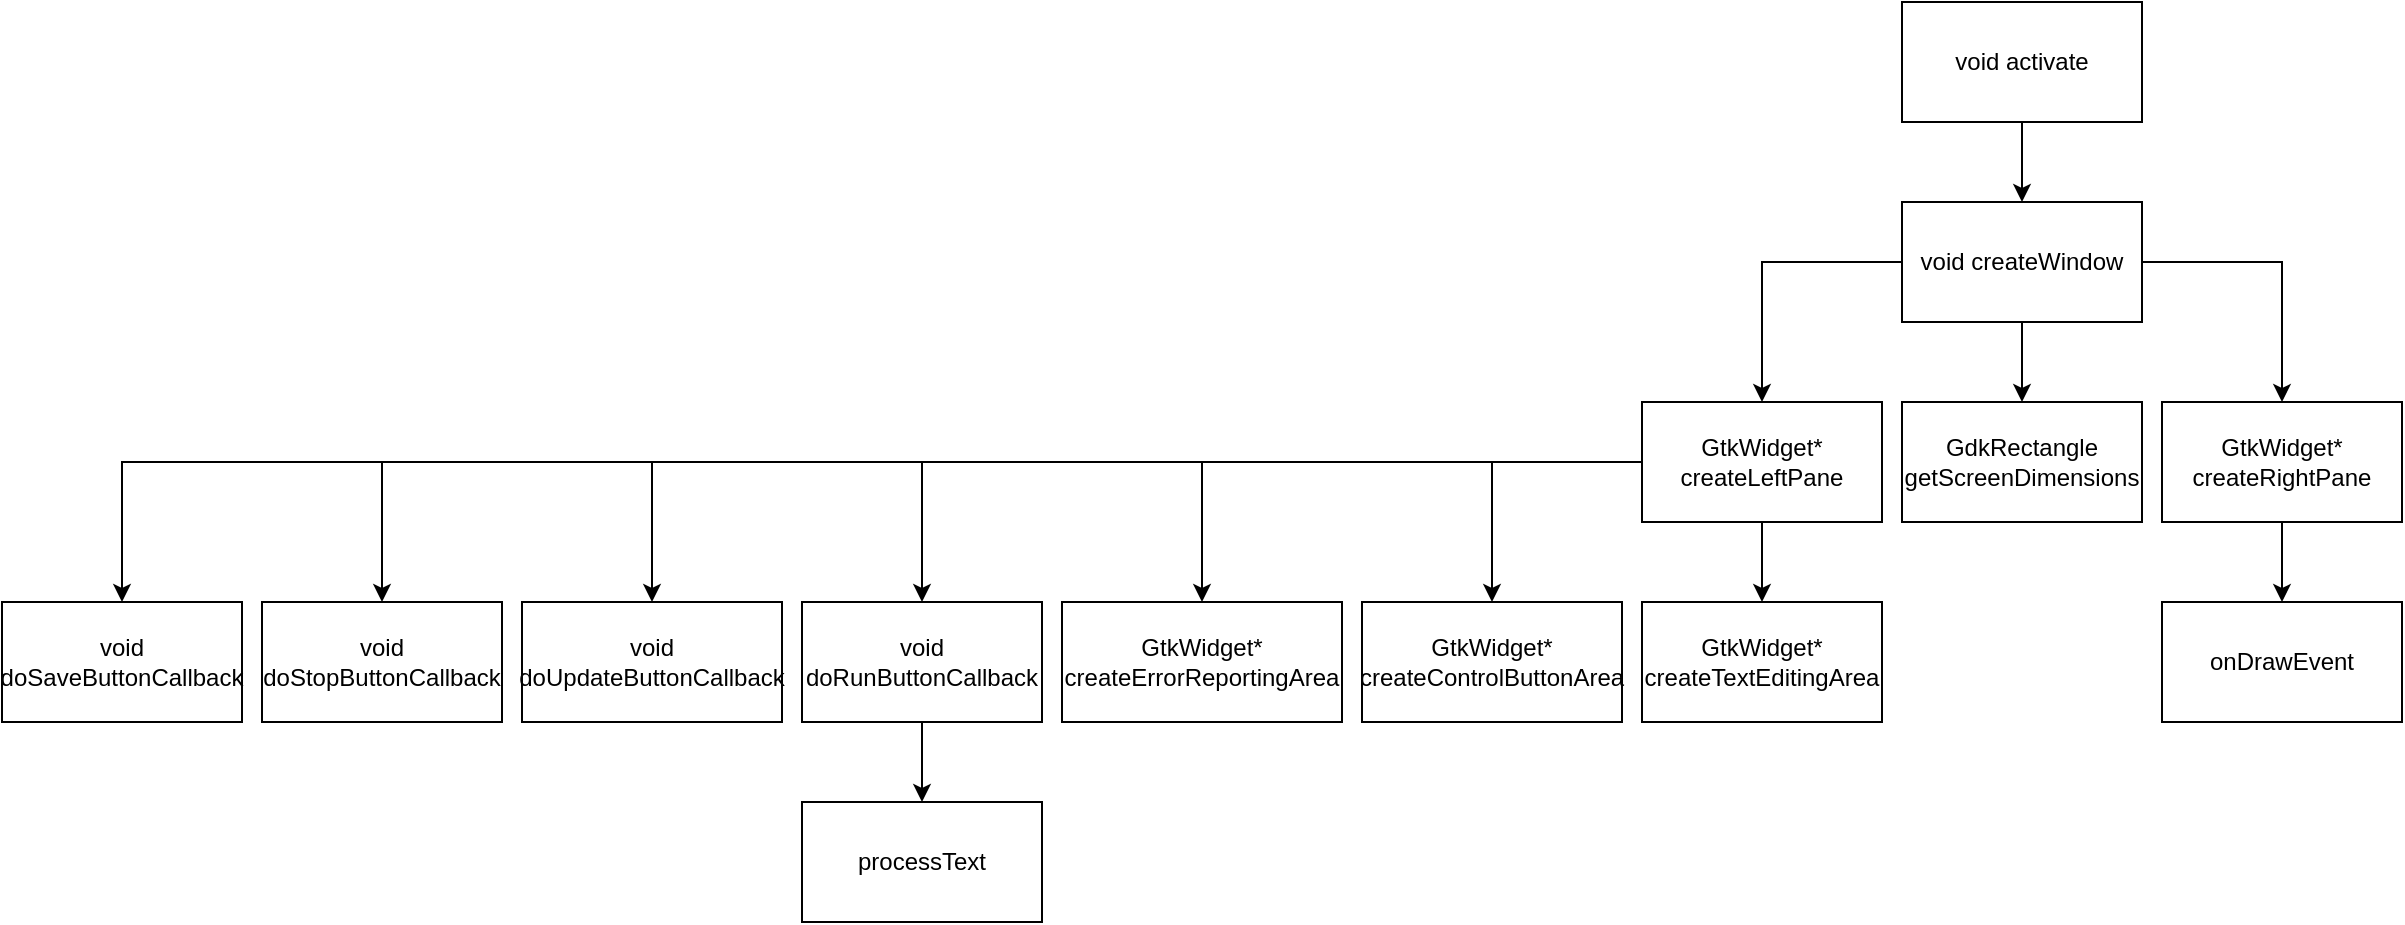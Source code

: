 <mxfile version="20.8.10" type="device"><diagram name="Page-1" id="FDEsQF78AyGf8hy0jBhi"><mxGraphModel dx="1877" dy="653" grid="1" gridSize="10" guides="1" tooltips="1" connect="1" arrows="1" fold="1" page="1" pageScale="1" pageWidth="827" pageHeight="1169" math="0" shadow="0"><root><mxCell id="0"/><mxCell id="1" parent="0"/><mxCell id="QrrPjAa9m4TOiJlIWJQG-3" style="edgeStyle=orthogonalEdgeStyle;rounded=0;orthogonalLoop=1;jettySize=auto;html=1;entryX=0.5;entryY=0;entryDx=0;entryDy=0;" edge="1" parent="1" source="QrrPjAa9m4TOiJlIWJQG-1" target="QrrPjAa9m4TOiJlIWJQG-2"><mxGeometry relative="1" as="geometry"/></mxCell><mxCell id="QrrPjAa9m4TOiJlIWJQG-1" value="void activate" style="rounded=0;whiteSpace=wrap;html=1;" vertex="1" parent="1"><mxGeometry x="360" y="180" width="120" height="60" as="geometry"/></mxCell><mxCell id="QrrPjAa9m4TOiJlIWJQG-5" style="edgeStyle=orthogonalEdgeStyle;rounded=0;orthogonalLoop=1;jettySize=auto;html=1;entryX=0.5;entryY=0;entryDx=0;entryDy=0;" edge="1" parent="1" source="QrrPjAa9m4TOiJlIWJQG-2" target="QrrPjAa9m4TOiJlIWJQG-4"><mxGeometry relative="1" as="geometry"/></mxCell><mxCell id="QrrPjAa9m4TOiJlIWJQG-7" style="edgeStyle=orthogonalEdgeStyle;rounded=0;orthogonalLoop=1;jettySize=auto;html=1;entryX=0.5;entryY=0;entryDx=0;entryDy=0;" edge="1" parent="1" source="QrrPjAa9m4TOiJlIWJQG-2" target="QrrPjAa9m4TOiJlIWJQG-6"><mxGeometry relative="1" as="geometry"/></mxCell><mxCell id="QrrPjAa9m4TOiJlIWJQG-9" style="edgeStyle=orthogonalEdgeStyle;rounded=0;orthogonalLoop=1;jettySize=auto;html=1;entryX=0.5;entryY=0;entryDx=0;entryDy=0;" edge="1" parent="1" source="QrrPjAa9m4TOiJlIWJQG-2" target="QrrPjAa9m4TOiJlIWJQG-8"><mxGeometry relative="1" as="geometry"/></mxCell><mxCell id="QrrPjAa9m4TOiJlIWJQG-2" value="void createWindow" style="rounded=0;whiteSpace=wrap;html=1;" vertex="1" parent="1"><mxGeometry x="360" y="280" width="120" height="60" as="geometry"/></mxCell><mxCell id="QrrPjAa9m4TOiJlIWJQG-4" value="GdkRectangle getScreenDimensions" style="rounded=0;whiteSpace=wrap;html=1;" vertex="1" parent="1"><mxGeometry x="360" y="380" width="120" height="60" as="geometry"/></mxCell><mxCell id="QrrPjAa9m4TOiJlIWJQG-11" style="edgeStyle=orthogonalEdgeStyle;rounded=0;orthogonalLoop=1;jettySize=auto;html=1;entryX=0.5;entryY=0;entryDx=0;entryDy=0;" edge="1" parent="1" source="QrrPjAa9m4TOiJlIWJQG-6" target="QrrPjAa9m4TOiJlIWJQG-10"><mxGeometry relative="1" as="geometry"/></mxCell><mxCell id="QrrPjAa9m4TOiJlIWJQG-13" style="edgeStyle=orthogonalEdgeStyle;rounded=0;orthogonalLoop=1;jettySize=auto;html=1;entryX=0.5;entryY=0;entryDx=0;entryDy=0;" edge="1" parent="1" source="QrrPjAa9m4TOiJlIWJQG-6" target="QrrPjAa9m4TOiJlIWJQG-12"><mxGeometry relative="1" as="geometry"/></mxCell><mxCell id="QrrPjAa9m4TOiJlIWJQG-16" style="edgeStyle=orthogonalEdgeStyle;rounded=0;orthogonalLoop=1;jettySize=auto;html=1;entryX=0.5;entryY=0;entryDx=0;entryDy=0;" edge="1" parent="1" source="QrrPjAa9m4TOiJlIWJQG-6" target="QrrPjAa9m4TOiJlIWJQG-14"><mxGeometry relative="1" as="geometry"/></mxCell><mxCell id="QrrPjAa9m4TOiJlIWJQG-18" style="edgeStyle=orthogonalEdgeStyle;rounded=0;orthogonalLoop=1;jettySize=auto;html=1;entryX=0.5;entryY=0;entryDx=0;entryDy=0;" edge="1" parent="1" source="QrrPjAa9m4TOiJlIWJQG-6" target="QrrPjAa9m4TOiJlIWJQG-17"><mxGeometry relative="1" as="geometry"/></mxCell><mxCell id="QrrPjAa9m4TOiJlIWJQG-22" style="edgeStyle=orthogonalEdgeStyle;rounded=0;orthogonalLoop=1;jettySize=auto;html=1;" edge="1" parent="1" source="QrrPjAa9m4TOiJlIWJQG-6" target="QrrPjAa9m4TOiJlIWJQG-21"><mxGeometry relative="1" as="geometry"/></mxCell><mxCell id="QrrPjAa9m4TOiJlIWJQG-24" style="edgeStyle=orthogonalEdgeStyle;rounded=0;orthogonalLoop=1;jettySize=auto;html=1;entryX=0.5;entryY=0;entryDx=0;entryDy=0;" edge="1" parent="1" source="QrrPjAa9m4TOiJlIWJQG-6" target="QrrPjAa9m4TOiJlIWJQG-23"><mxGeometry relative="1" as="geometry"/></mxCell><mxCell id="QrrPjAa9m4TOiJlIWJQG-26" style="edgeStyle=orthogonalEdgeStyle;rounded=0;orthogonalLoop=1;jettySize=auto;html=1;entryX=0.5;entryY=0;entryDx=0;entryDy=0;" edge="1" parent="1" source="QrrPjAa9m4TOiJlIWJQG-6" target="QrrPjAa9m4TOiJlIWJQG-25"><mxGeometry relative="1" as="geometry"/></mxCell><mxCell id="QrrPjAa9m4TOiJlIWJQG-6" value="GtkWidget* createLeftPane" style="rounded=0;whiteSpace=wrap;html=1;" vertex="1" parent="1"><mxGeometry x="230" y="380" width="120" height="60" as="geometry"/></mxCell><mxCell id="QrrPjAa9m4TOiJlIWJQG-28" style="edgeStyle=orthogonalEdgeStyle;rounded=0;orthogonalLoop=1;jettySize=auto;html=1;" edge="1" parent="1" source="QrrPjAa9m4TOiJlIWJQG-8" target="QrrPjAa9m4TOiJlIWJQG-27"><mxGeometry relative="1" as="geometry"/></mxCell><mxCell id="QrrPjAa9m4TOiJlIWJQG-8" value="GtkWidget* createRightPane" style="rounded=0;whiteSpace=wrap;html=1;" vertex="1" parent="1"><mxGeometry x="490" y="380" width="120" height="60" as="geometry"/></mxCell><mxCell id="QrrPjAa9m4TOiJlIWJQG-10" value="GtkWidget* createTextEditingArea" style="rounded=0;whiteSpace=wrap;html=1;" vertex="1" parent="1"><mxGeometry x="230" y="480" width="120" height="60" as="geometry"/></mxCell><mxCell id="QrrPjAa9m4TOiJlIWJQG-12" value="GtkWidget* createControlButtonArea" style="rounded=0;whiteSpace=wrap;html=1;" vertex="1" parent="1"><mxGeometry x="90" y="480" width="130" height="60" as="geometry"/></mxCell><mxCell id="QrrPjAa9m4TOiJlIWJQG-14" value="GtkWidget* createErrorReportingArea" style="rounded=0;whiteSpace=wrap;html=1;" vertex="1" parent="1"><mxGeometry x="-60" y="480" width="140" height="60" as="geometry"/></mxCell><mxCell id="QrrPjAa9m4TOiJlIWJQG-20" style="edgeStyle=orthogonalEdgeStyle;rounded=0;orthogonalLoop=1;jettySize=auto;html=1;entryX=0.5;entryY=0;entryDx=0;entryDy=0;" edge="1" parent="1" source="QrrPjAa9m4TOiJlIWJQG-17" target="QrrPjAa9m4TOiJlIWJQG-19"><mxGeometry relative="1" as="geometry"/></mxCell><mxCell id="QrrPjAa9m4TOiJlIWJQG-17" value="void doRunButtonCallback" style="rounded=0;whiteSpace=wrap;html=1;" vertex="1" parent="1"><mxGeometry x="-190" y="480" width="120" height="60" as="geometry"/></mxCell><mxCell id="QrrPjAa9m4TOiJlIWJQG-19" value="processText" style="rounded=0;whiteSpace=wrap;html=1;" vertex="1" parent="1"><mxGeometry x="-190" y="580" width="120" height="60" as="geometry"/></mxCell><mxCell id="QrrPjAa9m4TOiJlIWJQG-21" value="void doUpdateButtonCallback" style="rounded=0;whiteSpace=wrap;html=1;" vertex="1" parent="1"><mxGeometry x="-330" y="480" width="130" height="60" as="geometry"/></mxCell><mxCell id="QrrPjAa9m4TOiJlIWJQG-23" value="void doStopButtonCallback" style="rounded=0;whiteSpace=wrap;html=1;" vertex="1" parent="1"><mxGeometry x="-460" y="480" width="120" height="60" as="geometry"/></mxCell><mxCell id="QrrPjAa9m4TOiJlIWJQG-25" value="void doSaveButtonCallback" style="rounded=0;whiteSpace=wrap;html=1;" vertex="1" parent="1"><mxGeometry x="-590" y="480" width="120" height="60" as="geometry"/></mxCell><mxCell id="QrrPjAa9m4TOiJlIWJQG-27" value="onDrawEvent" style="rounded=0;whiteSpace=wrap;html=1;" vertex="1" parent="1"><mxGeometry x="490" y="480" width="120" height="60" as="geometry"/></mxCell></root></mxGraphModel></diagram></mxfile>